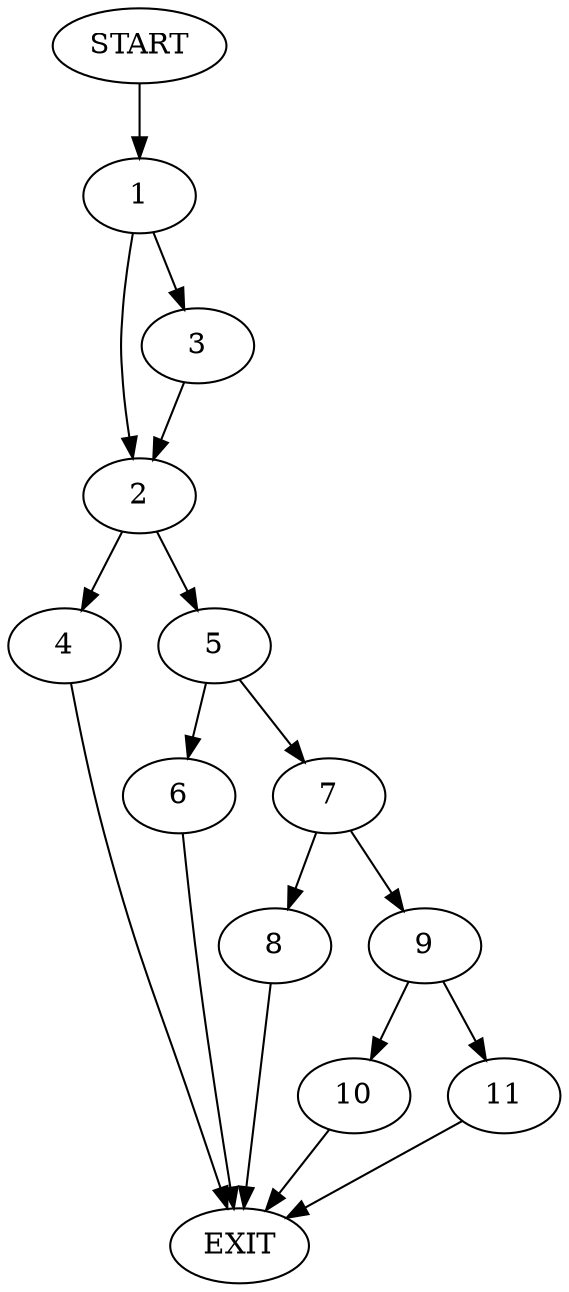 digraph {
0 [label="START"]
12 [label="EXIT"]
0 -> 1
1 -> 2
1 -> 3
3 -> 2
2 -> 4
2 -> 5
4 -> 12
5 -> 6
5 -> 7
6 -> 12
7 -> 8
7 -> 9
8 -> 12
9 -> 10
9 -> 11
10 -> 12
11 -> 12
}
